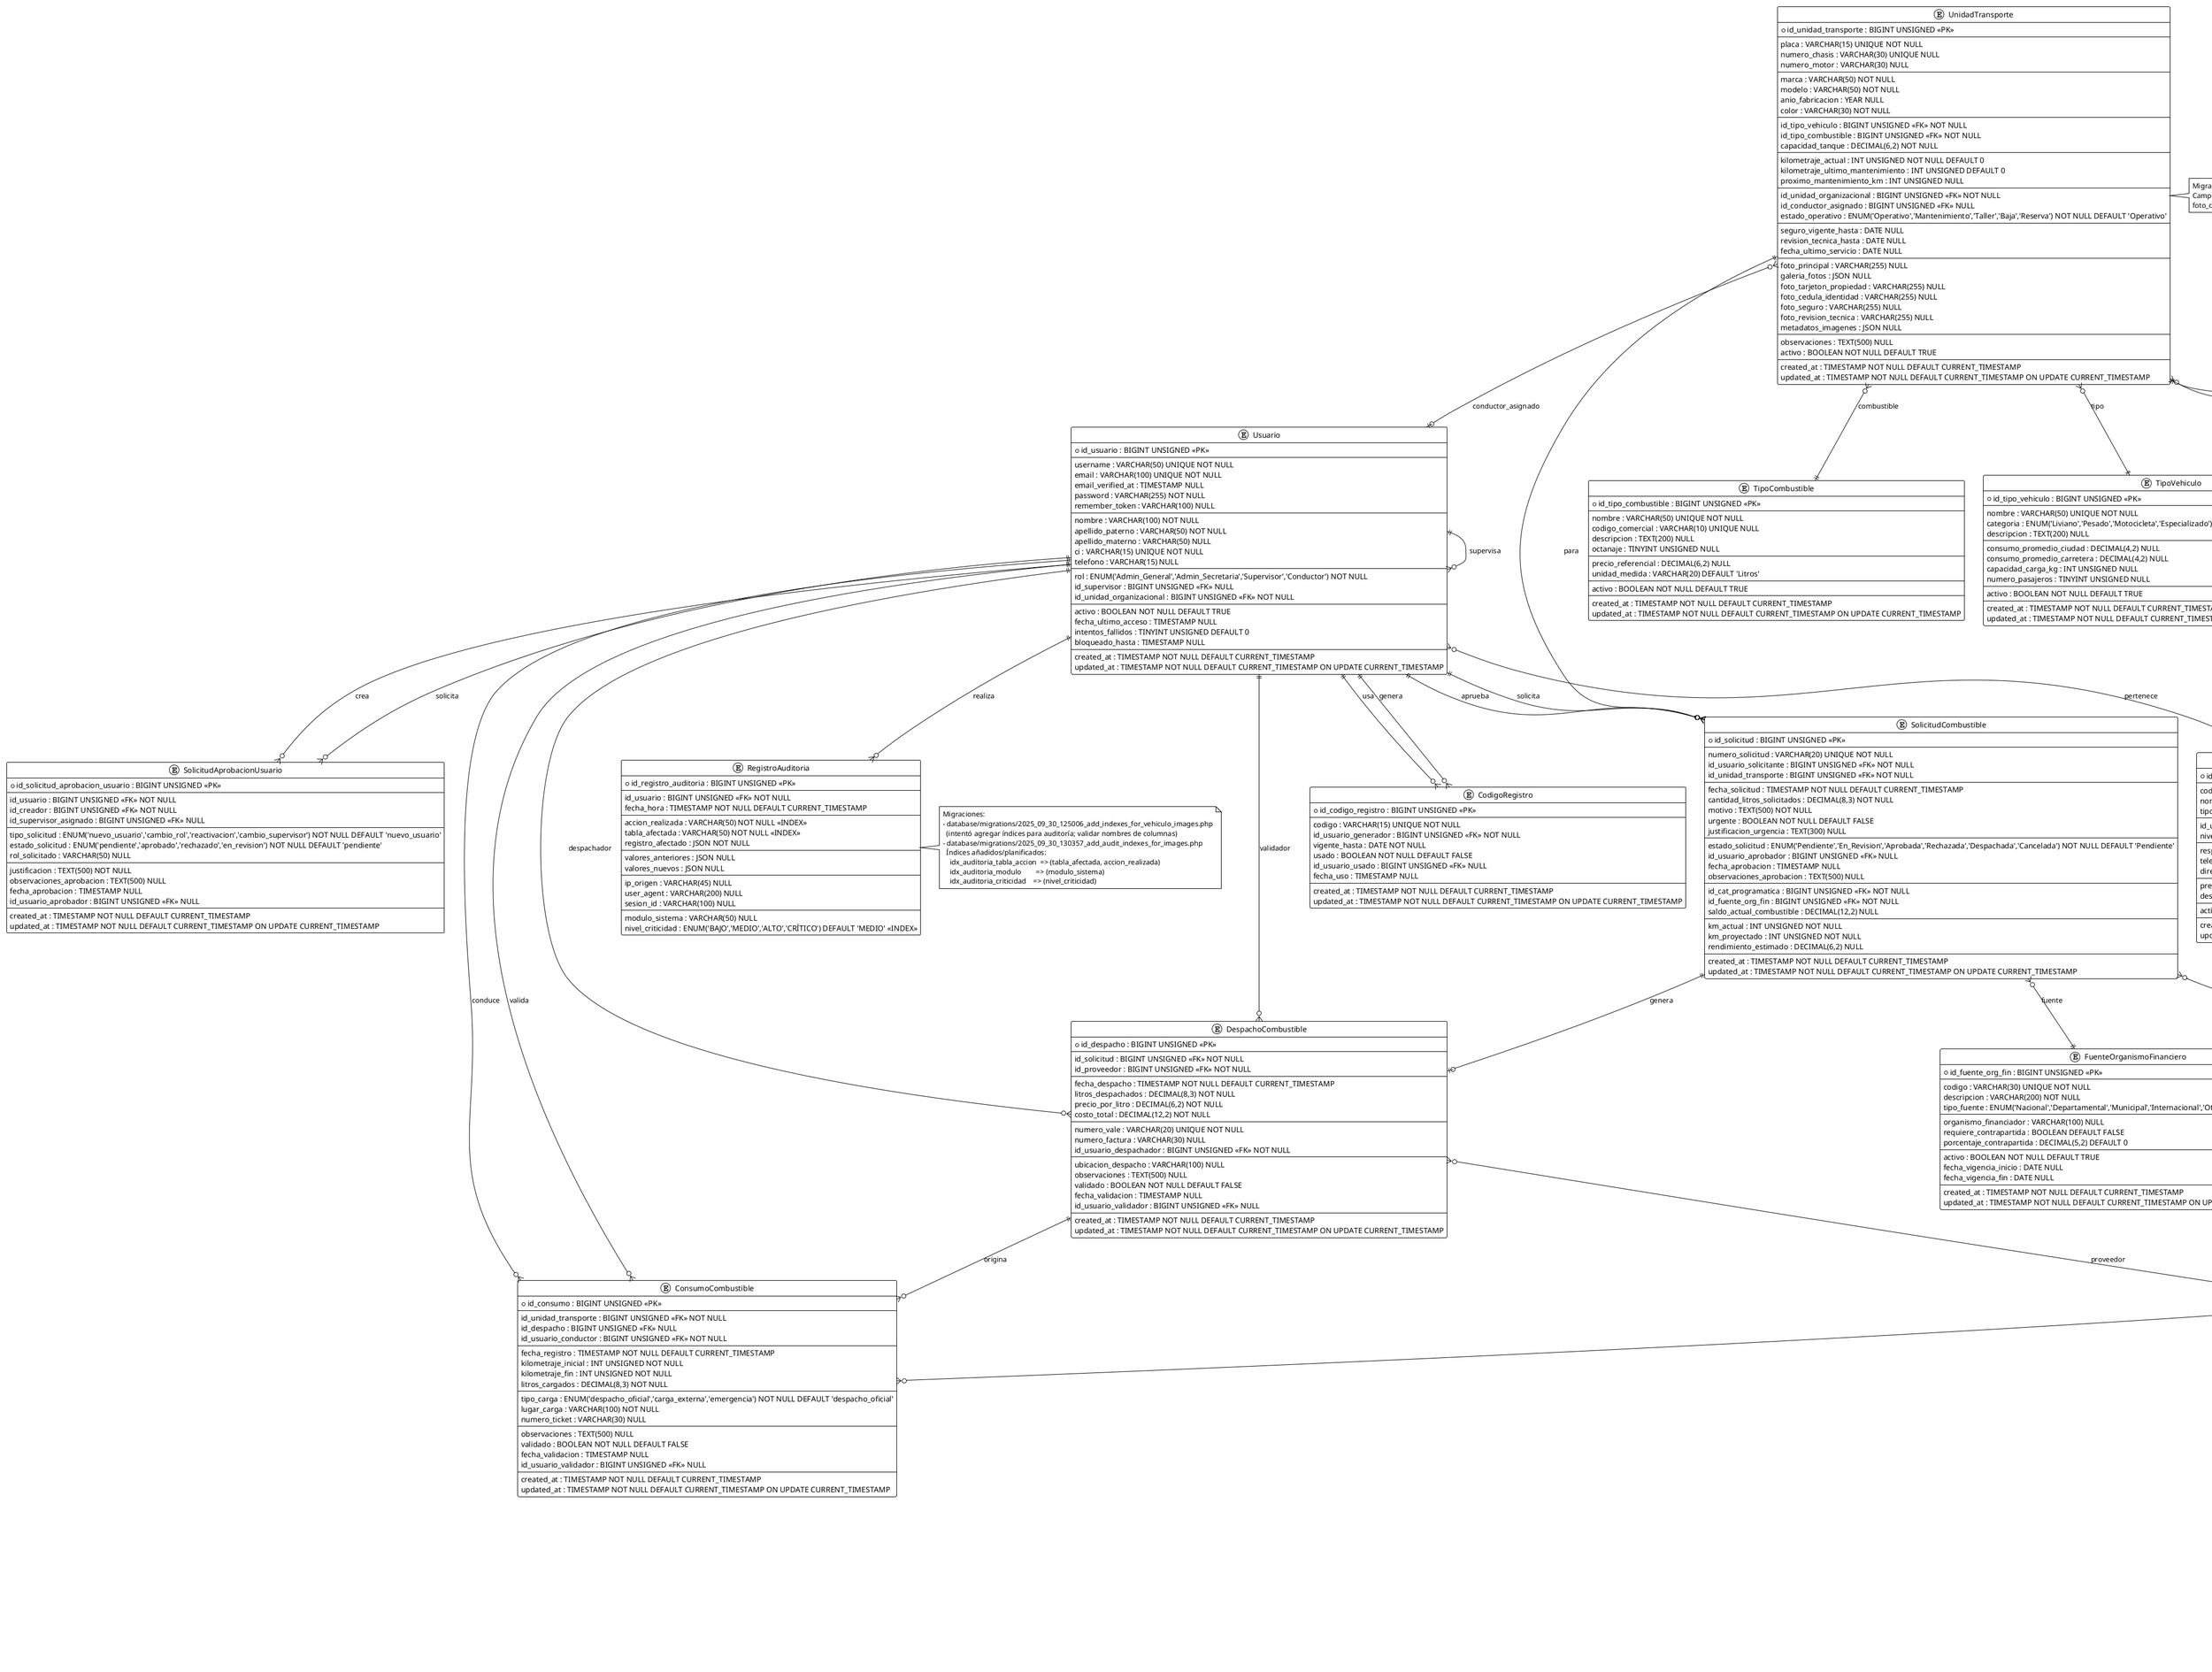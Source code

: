 @startuml
!theme plain

' =================== ENTIDADES CORREGIDAS =================== '

entity Usuario {
  *id_usuario : BIGINT UNSIGNED <<PK>>
  --
  username : VARCHAR(50) UNIQUE NOT NULL
  email : VARCHAR(100) UNIQUE NOT NULL
  email_verified_at : TIMESTAMP NULL
  password : VARCHAR(255) NOT NULL
  remember_token : VARCHAR(100) NULL
  --
  nombre : VARCHAR(100) NOT NULL
  apellido_paterno : VARCHAR(50) NOT NULL
  apellido_materno : VARCHAR(50) NULL
  ci : VARCHAR(15) UNIQUE NOT NULL
  telefono : VARCHAR(15) NULL
  --
  rol : ENUM('Admin_General','Admin_Secretaria','Supervisor','Conductor') NOT NULL
  id_supervisor : BIGINT UNSIGNED <<FK>> NULL
  id_unidad_organizacional : BIGINT UNSIGNED <<FK>> NOT NULL
  --
  activo : BOOLEAN NOT NULL DEFAULT TRUE
  fecha_ultimo_acceso : TIMESTAMP NULL
  intentos_fallidos : TINYINT UNSIGNED DEFAULT 0
  bloqueado_hasta : TIMESTAMP NULL
  --
  created_at : TIMESTAMP NOT NULL DEFAULT CURRENT_TIMESTAMP
  updated_at : TIMESTAMP NOT NULL DEFAULT CURRENT_TIMESTAMP ON UPDATE CURRENT_TIMESTAMP
}

entity SolicitudAprobacionUsuario {
  *id_solicitud_aprobacion_usuario : BIGINT UNSIGNED <<PK>>
  --
  id_usuario : BIGINT UNSIGNED <<FK>> NOT NULL
  id_creador : BIGINT UNSIGNED <<FK>> NOT NULL
  id_supervisor_asignado : BIGINT UNSIGNED <<FK>> NULL
  --
  tipo_solicitud : ENUM('nuevo_usuario','cambio_rol','reactivacion','cambio_supervisor') NOT NULL DEFAULT 'nuevo_usuario'
  estado_solicitud : ENUM('pendiente','aprobado','rechazado','en_revision') NOT NULL DEFAULT 'pendiente'
  rol_solicitado : VARCHAR(50) NULL
  --
  justificacion : TEXT(500) NOT NULL
  observaciones_aprobacion : TEXT(500) NULL
  fecha_aprobacion : TIMESTAMP NULL
  id_usuario_aprobador : BIGINT UNSIGNED <<FK>> NULL
  --
  created_at : TIMESTAMP NOT NULL DEFAULT CURRENT_TIMESTAMP
  updated_at : TIMESTAMP NOT NULL DEFAULT CURRENT_TIMESTAMP ON UPDATE CURRENT_TIMESTAMP
}

entity CodigoRegistro {
  *id_codigo_registro : BIGINT UNSIGNED <<PK>>
  --
  codigo : VARCHAR(15) UNIQUE NOT NULL
  id_usuario_generador : BIGINT UNSIGNED <<FK>> NOT NULL
  vigente_hasta : DATE NOT NULL
  usado : BOOLEAN NOT NULL DEFAULT FALSE
  id_usuario_usado : BIGINT UNSIGNED <<FK>> NULL
  fecha_uso : TIMESTAMP NULL
  --
  created_at : TIMESTAMP NOT NULL DEFAULT CURRENT_TIMESTAMP
  updated_at : TIMESTAMP NOT NULL DEFAULT CURRENT_TIMESTAMP ON UPDATE CURRENT_TIMESTAMP
}

entity SolicitudCombustible {
  *id_solicitud : BIGINT UNSIGNED <<PK>>
  --
  numero_solicitud : VARCHAR(20) UNIQUE NOT NULL
  id_usuario_solicitante : BIGINT UNSIGNED <<FK>> NOT NULL
  id_unidad_transporte : BIGINT UNSIGNED <<FK>> NOT NULL
  --
  fecha_solicitud : TIMESTAMP NOT NULL DEFAULT CURRENT_TIMESTAMP
  cantidad_litros_solicitados : DECIMAL(8,3) NOT NULL
  motivo : TEXT(500) NOT NULL
  urgente : BOOLEAN NOT NULL DEFAULT FALSE
  justificacion_urgencia : TEXT(300) NULL
  --
  estado_solicitud : ENUM('Pendiente','En_Revision','Aprobada','Rechazada','Despachada','Cancelada') NOT NULL DEFAULT 'Pendiente'
  id_usuario_aprobador : BIGINT UNSIGNED <<FK>> NULL
  fecha_aprobacion : TIMESTAMP NULL
  observaciones_aprobacion : TEXT(500) NULL
  --
  id_cat_programatica : BIGINT UNSIGNED <<FK>> NOT NULL
  id_fuente_org_fin : BIGINT UNSIGNED <<FK>> NOT NULL
  saldo_actual_combustible : DECIMAL(12,2) NULL
  --
  km_actual : INT UNSIGNED NOT NULL
  km_proyectado : INT UNSIGNED NOT NULL
  rendimiento_estimado : DECIMAL(6,2) NULL
  --
  created_at : TIMESTAMP NOT NULL DEFAULT CURRENT_TIMESTAMP
  updated_at : TIMESTAMP NOT NULL DEFAULT CURRENT_TIMESTAMP ON UPDATE CURRENT_TIMESTAMP
}

entity DespachoCombustible {
  *id_despacho : BIGINT UNSIGNED <<PK>>
  --
  id_solicitud : BIGINT UNSIGNED <<FK>> NOT NULL
  id_proveedor : BIGINT UNSIGNED <<FK>> NOT NULL
  --
  fecha_despacho : TIMESTAMP NOT NULL DEFAULT CURRENT_TIMESTAMP
  litros_despachados : DECIMAL(8,3) NOT NULL
  precio_por_litro : DECIMAL(6,2) NOT NULL
  costo_total : DECIMAL(12,2) NOT NULL
  --
  numero_vale : VARCHAR(20) UNIQUE NOT NULL
  numero_factura : VARCHAR(30) NULL
  id_usuario_despachador : BIGINT UNSIGNED <<FK>> NOT NULL
  --
  ubicacion_despacho : VARCHAR(100) NULL
  observaciones : TEXT(500) NULL
  validado : BOOLEAN NOT NULL DEFAULT FALSE
  fecha_validacion : TIMESTAMP NULL
  id_usuario_validador : BIGINT UNSIGNED <<FK>> NULL
  --
  created_at : TIMESTAMP NOT NULL DEFAULT CURRENT_TIMESTAMP
  updated_at : TIMESTAMP NOT NULL DEFAULT CURRENT_TIMESTAMP ON UPDATE CURRENT_TIMESTAMP
}

entity ConsumoCombustible {
  *id_consumo : BIGINT UNSIGNED <<PK>>
  --
  id_unidad_transporte : BIGINT UNSIGNED <<FK>> NOT NULL
  id_despacho : BIGINT UNSIGNED <<FK>> NULL
  id_usuario_conductor : BIGINT UNSIGNED <<FK>> NOT NULL
  --
  fecha_registro : TIMESTAMP NOT NULL DEFAULT CURRENT_TIMESTAMP
  kilometraje_inicial : INT UNSIGNED NOT NULL
  kilometraje_fin : INT UNSIGNED NOT NULL
  litros_cargados : DECIMAL(8,3) NOT NULL
  --
  tipo_carga : ENUM('despacho_oficial','carga_externa','emergencia') NOT NULL DEFAULT 'despacho_oficial'
  lugar_carga : VARCHAR(100) NOT NULL
  numero_ticket : VARCHAR(30) NULL
  --
  observaciones : TEXT(500) NULL
  validado : BOOLEAN NOT NULL DEFAULT FALSE
  fecha_validacion : TIMESTAMP NULL
  id_usuario_validador : BIGINT UNSIGNED <<FK>> NULL
  --
  created_at : TIMESTAMP NOT NULL DEFAULT CURRENT_TIMESTAMP
  updated_at : TIMESTAMP NOT NULL DEFAULT CURRENT_TIMESTAMP ON UPDATE CURRENT_TIMESTAMP
}

entity UnidadTransporte {
  *id_unidad_transporte : BIGINT UNSIGNED <<PK>>
  --
  placa : VARCHAR(15) UNIQUE NOT NULL
  numero_chasis : VARCHAR(30) UNIQUE NULL
  numero_motor : VARCHAR(30) NULL
  --
  marca : VARCHAR(50) NOT NULL
  modelo : VARCHAR(50) NOT NULL
  anio_fabricacion : YEAR NULL
  color : VARCHAR(30) NOT NULL
  --
  id_tipo_vehiculo : BIGINT UNSIGNED <<FK>> NOT NULL
  id_tipo_combustible : BIGINT UNSIGNED <<FK>> NOT NULL
  capacidad_tanque : DECIMAL(6,2) NOT NULL
  --
  kilometraje_actual : INT UNSIGNED NOT NULL DEFAULT 0
  kilometraje_ultimo_mantenimiento : INT UNSIGNED DEFAULT 0
  proximo_mantenimiento_km : INT UNSIGNED NULL
  --
  id_unidad_organizacional : BIGINT UNSIGNED <<FK>> NOT NULL
  id_conductor_asignado : BIGINT UNSIGNED <<FK>> NULL
  estado_operativo : ENUM('Operativo','Mantenimiento','Taller','Baja','Reserva') NOT NULL DEFAULT 'Operativo'
  --
  seguro_vigente_hasta : DATE NULL
  revision_tecnica_hasta : DATE NULL
  fecha_ultimo_servicio : DATE NULL
  --
  foto_principal : VARCHAR(255) NULL
  galeria_fotos : JSON NULL
  foto_tarjeton_propiedad : VARCHAR(255) NULL
  foto_cedula_identidad : VARCHAR(255) NULL
  foto_seguro : VARCHAR(255) NULL
  foto_revision_tecnica : VARCHAR(255) NULL
  metadatos_imagenes : JSON NULL
  --
  observaciones : TEXT(500) NULL
  activo : BOOLEAN NOT NULL DEFAULT TRUE
  --
  created_at : TIMESTAMP NOT NULL DEFAULT CURRENT_TIMESTAMP
  updated_at : TIMESTAMP NOT NULL DEFAULT CURRENT_TIMESTAMP ON UPDATE CURRENT_TIMESTAMP
}

' Nota de migración: campos de imagen agregados por migración
note right of UnidadTransporte
  Migración: database/migrations/2025_09_30_112637_add_images_to_unidad_transportes_table.php
  Campos añadidos: foto_principal, galeria_fotos, foto_tarjeton_propiedad,
  foto_cedula_identidad, foto_seguro, foto_revision_tecnica, metadatos_imagenes
end note

entity TipoCombustible {
  *id_tipo_combustible : BIGINT UNSIGNED <<PK>>
  --
  nombre : VARCHAR(50) UNIQUE NOT NULL
  codigo_comercial : VARCHAR(10) UNIQUE NULL
  descripcion : TEXT(200) NULL
  octanaje : TINYINT UNSIGNED NULL
  --
  precio_referencial : DECIMAL(6,2) NULL
  unidad_medida : VARCHAR(20) DEFAULT 'Litros'
  --
  activo : BOOLEAN NOT NULL DEFAULT TRUE
  --
  created_at : TIMESTAMP NOT NULL DEFAULT CURRENT_TIMESTAMP
  updated_at : TIMESTAMP NOT NULL DEFAULT CURRENT_TIMESTAMP ON UPDATE CURRENT_TIMESTAMP
}

entity TipoVehiculo {
  *id_tipo_vehiculo : BIGINT UNSIGNED <<PK>>
  --
  nombre : VARCHAR(50) UNIQUE NOT NULL
  categoria : ENUM('Liviano','Pesado','Motocicleta','Especializado') NOT NULL
  descripcion : TEXT(200) NULL
  --
  consumo_promedio_ciudad : DECIMAL(4,2) NULL
  consumo_promedio_carretera : DECIMAL(4,2) NULL
  capacidad_carga_kg : INT UNSIGNED NULL
  numero_pasajeros : TINYINT UNSIGNED NULL
  --
  activo : BOOLEAN NOT NULL DEFAULT TRUE
  --
  created_at : TIMESTAMP NOT NULL DEFAULT CURRENT_TIMESTAMP
  updated_at : TIMESTAMP NOT NULL DEFAULT CURRENT_TIMESTAMP ON UPDATE CURRENT_TIMESTAMP
}

entity UnidadOrganizacional {
  *id_unidad_organizacional : BIGINT UNSIGNED <<PK>>
  --
  codigo_unidad : VARCHAR(20) UNIQUE NOT NULL
  nombre_unidad : VARCHAR(100) UNIQUE NOT NULL
  tipo_unidad : ENUM('Superior','Ejecutiva','Operativa') NOT NULL
  --
  id_unidad_padre : BIGINT UNSIGNED <<FK>> NULL
  nivel_jerarquico : TINYINT UNSIGNED DEFAULT 1
  --
  responsable_unidad : VARCHAR(100) NULL
  telefono : VARCHAR(15) NULL
  direccion : VARCHAR(200) NULL
  --
  presupuesto_asignado : DECIMAL(14,2) DEFAULT 0
  descripcion : TEXT(300) NULL
  --
  activa : BOOLEAN NOT NULL DEFAULT TRUE
  --
  created_at : TIMESTAMP NOT NULL DEFAULT CURRENT_TIMESTAMP
  updated_at : TIMESTAMP NOT NULL DEFAULT CURRENT_TIMESTAMP ON UPDATE CURRENT_TIMESTAMP
}

entity Proveedor {
  *id_proveedor : BIGINT UNSIGNED <<PK>>
  --
  nombre_proveedor : VARCHAR(100) NOT NULL
  nombre_comercial : VARCHAR(100) NULL
  nit : VARCHAR(20) UNIQUE NOT NULL
  --
  direccion : VARCHAR(200) NULL
  telefono : VARCHAR(15) NULL
  email : VARCHAR(100) NULL
  --
  id_tipo_servicio_proveedor : BIGINT UNSIGNED <<FK>> NOT NULL
  contacto_principal : VARCHAR(100) NULL
  --
  calificacion : ENUM('A','B','C','D') DEFAULT 'C'
  observaciones : TEXT(500) NULL
  --
  activo : BOOLEAN NOT NULL DEFAULT TRUE
  --
  created_at : TIMESTAMP NOT NULL DEFAULT CURRENT_TIMESTAMP
  updated_at : TIMESTAMP NOT NULL DEFAULT CURRENT_TIMESTAMP ON UPDATE CURRENT_TIMESTAMP
}

entity TipoServicioProveedor {
  *id_tipo_servicio_proveedor : BIGINT UNSIGNED <<PK>>
  --
  codigo : VARCHAR(10) UNIQUE NOT NULL
  nombre : VARCHAR(100) UNIQUE NOT NULL
  descripcion : TEXT(200) NULL
  --
  requiere_autorizacion_especial : BOOLEAN DEFAULT FALSE
  dias_credito_maximo : TINYINT UNSIGNED DEFAULT 0
  --
  activo : BOOLEAN NOT NULL DEFAULT TRUE
  --
  created_at : TIMESTAMP NOT NULL DEFAULT CURRENT_TIMESTAMP
  updated_at : TIMESTAMP NOT NULL DEFAULT CURRENT_TIMESTAMP ON UPDATE CURRENT_TIMESTAMP
}

entity Presupuesto {
  *id_presupuesto : BIGINT UNSIGNED <<PK>>
  --
  id_cat_programatica : BIGINT UNSIGNED <<FK>> NOT NULL
  id_fuente_org_fin : BIGINT UNSIGNED <<FK>> NOT NULL
  id_unidad_organizacional : BIGINT UNSIGNED <<FK>> NOT NULL
  --
  anio_fiscal : YEAR NOT NULL
  trimestre : TINYINT UNSIGNED NULL
  --
  presupuesto_inicial : DECIMAL(14,2) NOT NULL
  presupuesto_actual : DECIMAL(14,2) NOT NULL
  total_gastado : DECIMAL(14,2) NOT NULL DEFAULT 0
  total_comprometido : DECIMAL(14,2) NOT NULL DEFAULT 0
  --
  num_documento : VARCHAR(50) NOT NULL
  numero_comprobante : VARCHAR(50) NULL
  fecha_aprobacion : DATE NULL
  --
  porcentaje_preventivo : DECIMAL(5,2) DEFAULT 10.00
  alerta_porcentaje : DECIMAL(5,2) DEFAULT 80.00
  --
  activo : BOOLEAN NOT NULL DEFAULT TRUE
  observaciones : TEXT(300) NULL
  --
  created_at : TIMESTAMP NOT NULL DEFAULT CURRENT_TIMESTAMP
  updated_at : TIMESTAMP NOT NULL DEFAULT CURRENT_TIMESTAMP ON UPDATE CURRENT_TIMESTAMP
}

entity CategoriaProgramatica {
  *id_cat_programatica : BIGINT UNSIGNED <<PK>>
  --
  codigo : VARCHAR(30) UNIQUE NOT NULL
  descripcion : VARCHAR(200) NOT NULL
  tipo_categoria : ENUM('Programa','Proyecto','Actividad') NOT NULL
  --
  id_categoria_padre : BIGINT UNSIGNED <<FK>> NULL
  nivel : TINYINT UNSIGNED DEFAULT 1
  --
  activo : BOOLEAN NOT NULL DEFAULT TRUE
  fecha_inicio : DATE NULL
  fecha_fin : DATE NULL
  --
  created_at : TIMESTAMP NOT NULL DEFAULT CURRENT_TIMESTAMP
  updated_at : TIMESTAMP NOT NULL DEFAULT CURRENT_TIMESTAMP ON UPDATE CURRENT_TIMESTAMP
}

entity FuenteOrganismoFinanciero {
  *id_fuente_org_fin : BIGINT UNSIGNED <<PK>>
  --
  codigo : VARCHAR(30) UNIQUE NOT NULL
  descripcion : VARCHAR(200) NOT NULL
  tipo_fuente : ENUM('Nacional','Departamental','Municipal','Internacional','Otros') NOT NULL
  --
  organismo_financiador : VARCHAR(100) NULL
  requiere_contrapartida : BOOLEAN DEFAULT FALSE
  porcentaje_contrapartida : DECIMAL(5,2) DEFAULT 0
  --
  activo : BOOLEAN NOT NULL DEFAULT TRUE
  fecha_vigencia_inicio : DATE NULL
  fecha_vigencia_fin : DATE NULL
  --
  created_at : TIMESTAMP NOT NULL DEFAULT CURRENT_TIMESTAMP
  updated_at : TIMESTAMP NOT NULL DEFAULT CURRENT_TIMESTAMP ON UPDATE CURRENT_TIMESTAMP
}

entity RegistroAuditoria {
  *id_registro_auditoria : BIGINT UNSIGNED <<PK>>
  --
  id_usuario : BIGINT UNSIGNED <<FK>> NOT NULL
  fecha_hora : TIMESTAMP NOT NULL DEFAULT CURRENT_TIMESTAMP
  --
  accion_realizada : VARCHAR(50) NOT NULL <<INDEX>>
  tabla_afectada : VARCHAR(50) NOT NULL <<INDEX>>
  registro_afectado : JSON NOT NULL
  --
  valores_anteriores : JSON NULL
  valores_nuevos : JSON NULL
  --
  ip_origen : VARCHAR(45) NULL
  user_agent : VARCHAR(200) NULL
  sesion_id : VARCHAR(100) NULL
  --
  modulo_sistema : VARCHAR(50) NULL
  nivel_criticidad : ENUM('BAJO','MEDIO','ALTO','CRÍTICO') DEFAULT 'MEDIO' <<INDEX>>
}

' Nota de migraciones: índices añadidos en auditoría
note right of RegistroAuditoria
  Migraciones:
  - database/migrations/2025_09_30_125006_add_indexes_for_vehiculo_images.php
    (intentó agregar índices para auditoría; validar nombres de columnas)
  - database/migrations/2025_09_30_130357_add_audit_indexes_for_images.php
    Índices añadidos/planificados:
      idx_auditoria_tabla_accion  => (tabla_afectada, accion_realizada)
      idx_auditoria_modulo        => (modulo_sistema)
      idx_auditoria_criticidad    => (nivel_criticidad)
end note

' =================== RELACIONES CORREGIDAS ===================

' Usuario: Relaciones jerárquicas y organizacionales
Usuario ||--o{ Usuario : supervisa
Usuario }o--|| UnidadOrganizacional : pertenece
Usuario ||--o{ SolicitudAprobacionUsuario : crea
Usuario ||--o{ SolicitudAprobacionUsuario : solicita
Usuario ||--o{ CodigoRegistro : genera
Usuario ||--o{ CodigoRegistro : usa

' Solicitudes de combustible
Usuario ||--o{ SolicitudCombustible : solicita
Usuario ||--o{ SolicitudCombustible : aprueba
SolicitudCombustible }o--|| UnidadTransporte : para
SolicitudCombustible }o--|| CategoriaProgramatica : categoria
SolicitudCombustible }o--|| FuenteOrganismoFinanciero : fuente

' Despachos de combustible
SolicitudCombustible ||--o| DespachoCombustible : genera
DespachoCombustible }o--|| Proveedor : proveedor
DespachoCombustible }o--|| Usuario : despachador
DespachoCombustible }o--|| Usuario : validador

' Consumos de combustible
UnidadTransporte ||--o{ ConsumoCombustible : consume
DespachoCombustible ||--o{ ConsumoCombustible : origina
Usuario ||--o{ ConsumoCombustible : conduce
Usuario ||--o{ ConsumoCombustible : valida

' Unidades de transporte
UnidadTransporte }o--|| TipoVehiculo : tipo
UnidadTransporte }o--|| TipoCombustible : combustible
UnidadTransporte }o--|| UnidadOrganizacional : asignada
UnidadTransporte }o--o| Usuario : conductor_asignado

' Jerarquías organizacionales
UnidadOrganizacional ||--o{ UnidadOrganizacional : unidad_padre

' Proveedores y servicios
Proveedor }o--|| TipoServicioProveedor : tipo_servicio

' Presupuestos
Presupuesto }o--|| UnidadOrganizacional : unidad
Presupuesto }o--|| CategoriaProgramatica : categoria
Presupuesto }o--|| FuenteOrganismoFinanciero : fuente

' Jerarquías presupuestarias
CategoriaProgramatica ||--o{ CategoriaProgramatica : categoria_padre

' Auditoría
Usuario ||--o{ RegistroAuditoria : realiza

@enduml
